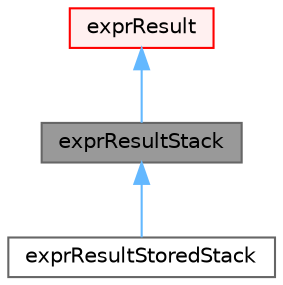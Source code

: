 digraph "exprResultStack"
{
 // LATEX_PDF_SIZE
  bgcolor="transparent";
  edge [fontname=Helvetica,fontsize=10,labelfontname=Helvetica,labelfontsize=10];
  node [fontname=Helvetica,fontsize=10,shape=box,height=0.2,width=0.4];
  Node1 [id="Node000001",label="exprResultStack",height=0.2,width=0.4,color="gray40", fillcolor="grey60", style="filled", fontcolor="black",tooltip="A stack of polymorphic fields. Can be used to build a list of results one at a time."];
  Node2 -> Node1 [id="edge1_Node000001_Node000002",dir="back",color="steelblue1",style="solid",tooltip=" "];
  Node2 [id="Node000002",label="exprResult",height=0.2,width=0.4,color="red", fillcolor="#FFF0F0", style="filled",URL="$classFoam_1_1expressions_1_1exprResult.html",tooltip="A polymorphic field/result from evaluating an expression."];
  Node1 -> Node4 [id="edge2_Node000001_Node000004",dir="back",color="steelblue1",style="solid",tooltip=" "];
  Node4 [id="Node000004",label="exprResultStoredStack",height=0.2,width=0.4,color="gray40", fillcolor="white", style="filled",URL="$classFoam_1_1expressions_1_1exprResultStoredStack.html",tooltip="An exprResultStack with persistence."];
}
